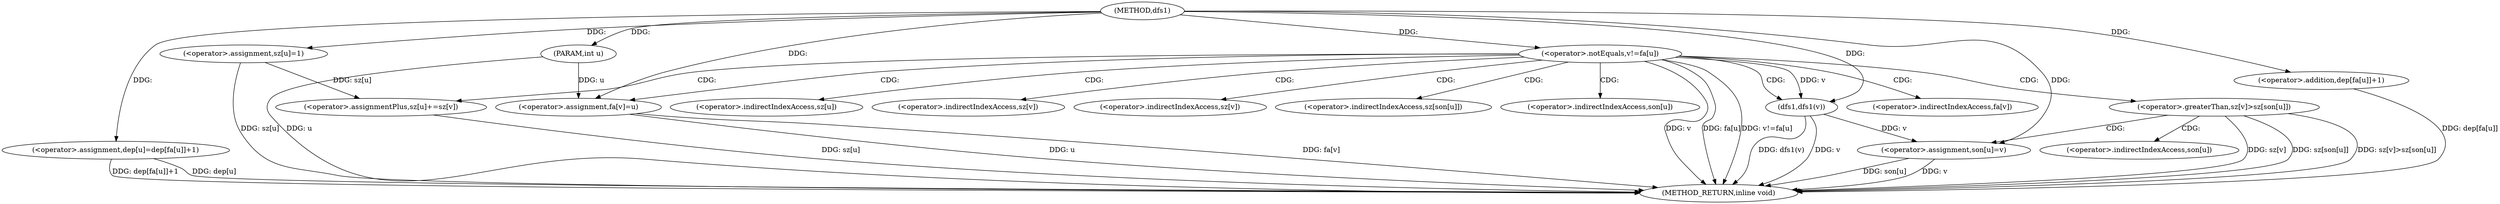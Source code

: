digraph "dfs1" {  
"1000101" [label = "(METHOD,dfs1)" ]
"1000157" [label = "(METHOD_RETURN,inline void)" ]
"1000102" [label = "(PARAM,int u)" ]
"1000104" [label = "(<operator>.assignment,sz[u]=1)" ]
"1000109" [label = "(<operator>.assignment,dep[u]=dep[fa[u]]+1)" ]
"1000122" [label = "(<operator>.notEquals,v!=fa[u])" ]
"1000113" [label = "(<operator>.addition,dep[fa[u]]+1)" ]
"1000128" [label = "(<operator>.assignment,fa[v]=u)" ]
"1000133" [label = "(dfs1,dfs1(v))" ]
"1000135" [label = "(<operator>.assignmentPlus,sz[u]+=sz[v])" ]
"1000143" [label = "(<operator>.greaterThan,sz[v]>sz[son[u]])" ]
"1000152" [label = "(<operator>.assignment,son[u]=v)" ]
"1000129" [label = "(<operator>.indirectIndexAccess,fa[v])" ]
"1000136" [label = "(<operator>.indirectIndexAccess,sz[u])" ]
"1000139" [label = "(<operator>.indirectIndexAccess,sz[v])" ]
"1000144" [label = "(<operator>.indirectIndexAccess,sz[v])" ]
"1000147" [label = "(<operator>.indirectIndexAccess,sz[son[u]])" ]
"1000153" [label = "(<operator>.indirectIndexAccess,son[u])" ]
"1000149" [label = "(<operator>.indirectIndexAccess,son[u])" ]
  "1000102" -> "1000157"  [ label = "DDG: u"] 
  "1000104" -> "1000157"  [ label = "DDG: sz[u]"] 
  "1000109" -> "1000157"  [ label = "DDG: dep[u]"] 
  "1000113" -> "1000157"  [ label = "DDG: dep[fa[u]]"] 
  "1000109" -> "1000157"  [ label = "DDG: dep[fa[u]]+1"] 
  "1000122" -> "1000157"  [ label = "DDG: v"] 
  "1000122" -> "1000157"  [ label = "DDG: fa[u]"] 
  "1000122" -> "1000157"  [ label = "DDG: v!=fa[u]"] 
  "1000128" -> "1000157"  [ label = "DDG: fa[v]"] 
  "1000128" -> "1000157"  [ label = "DDG: u"] 
  "1000133" -> "1000157"  [ label = "DDG: v"] 
  "1000133" -> "1000157"  [ label = "DDG: dfs1(v)"] 
  "1000135" -> "1000157"  [ label = "DDG: sz[u]"] 
  "1000143" -> "1000157"  [ label = "DDG: sz[v]"] 
  "1000143" -> "1000157"  [ label = "DDG: sz[son[u]]"] 
  "1000143" -> "1000157"  [ label = "DDG: sz[v]>sz[son[u]]"] 
  "1000152" -> "1000157"  [ label = "DDG: son[u]"] 
  "1000152" -> "1000157"  [ label = "DDG: v"] 
  "1000101" -> "1000102"  [ label = "DDG: "] 
  "1000101" -> "1000104"  [ label = "DDG: "] 
  "1000101" -> "1000109"  [ label = "DDG: "] 
  "1000101" -> "1000113"  [ label = "DDG: "] 
  "1000101" -> "1000122"  [ label = "DDG: "] 
  "1000102" -> "1000128"  [ label = "DDG: u"] 
  "1000101" -> "1000128"  [ label = "DDG: "] 
  "1000122" -> "1000133"  [ label = "DDG: v"] 
  "1000101" -> "1000133"  [ label = "DDG: "] 
  "1000104" -> "1000135"  [ label = "DDG: sz[u]"] 
  "1000133" -> "1000152"  [ label = "DDG: v"] 
  "1000101" -> "1000152"  [ label = "DDG: "] 
  "1000122" -> "1000143"  [ label = "CDG: "] 
  "1000122" -> "1000128"  [ label = "CDG: "] 
  "1000122" -> "1000129"  [ label = "CDG: "] 
  "1000122" -> "1000147"  [ label = "CDG: "] 
  "1000122" -> "1000139"  [ label = "CDG: "] 
  "1000122" -> "1000135"  [ label = "CDG: "] 
  "1000122" -> "1000133"  [ label = "CDG: "] 
  "1000122" -> "1000136"  [ label = "CDG: "] 
  "1000122" -> "1000144"  [ label = "CDG: "] 
  "1000122" -> "1000149"  [ label = "CDG: "] 
  "1000143" -> "1000153"  [ label = "CDG: "] 
  "1000143" -> "1000152"  [ label = "CDG: "] 
}
